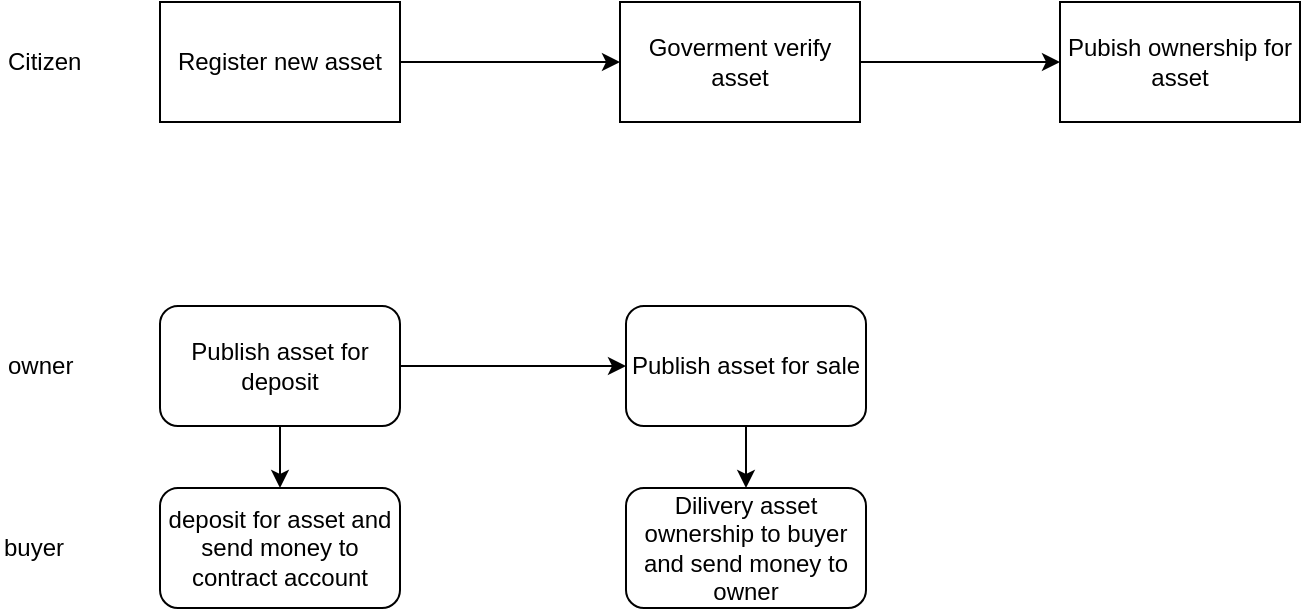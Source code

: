 <mxfile version="10.6.1" type="github"><diagram id="KYL8Zg_xzrWMuSCYjahT" name="Page-1"><mxGraphModel dx="753" dy="530" grid="1" gridSize="10" guides="1" tooltips="1" connect="1" arrows="1" fold="1" page="1" pageScale="1" pageWidth="827" pageHeight="1169" math="0" shadow="0"><root><mxCell id="0"/><mxCell id="1" parent="0"/><mxCell id="_oiHxybhAZO2tKzSoEPW-8" style="edgeStyle=orthogonalEdgeStyle;rounded=0;orthogonalLoop=1;jettySize=auto;html=1;exitX=1;exitY=0.5;exitDx=0;exitDy=0;entryX=0;entryY=0.5;entryDx=0;entryDy=0;" edge="1" parent="1" source="iP0LjuJn6CLyfBEeaAX9-1" target="_oiHxybhAZO2tKzSoEPW-2"><mxGeometry relative="1" as="geometry"/></mxCell><mxCell id="iP0LjuJn6CLyfBEeaAX9-1" value="Register new asset&lt;br&gt;" style="rounded=0;whiteSpace=wrap;html=1;" parent="1" vertex="1"><mxGeometry x="120" y="34" width="120" height="60" as="geometry"/></mxCell><mxCell id="iP0LjuJn6CLyfBEeaAX9-2" value="&lt;span&gt;Citizen&lt;/span&gt;" style="text;html=1;resizable=0;points=[];autosize=1;align=left;verticalAlign=top;spacingTop=-4;" parent="1" vertex="1"><mxGeometry x="42" y="54" width="50" height="20" as="geometry"/></mxCell><mxCell id="_oiHxybhAZO2tKzSoEPW-9" style="edgeStyle=orthogonalEdgeStyle;rounded=0;orthogonalLoop=1;jettySize=auto;html=1;exitX=1;exitY=0.5;exitDx=0;exitDy=0;entryX=0;entryY=0.5;entryDx=0;entryDy=0;" edge="1" parent="1" source="_oiHxybhAZO2tKzSoEPW-2" target="_oiHxybhAZO2tKzSoEPW-3"><mxGeometry relative="1" as="geometry"/></mxCell><mxCell id="_oiHxybhAZO2tKzSoEPW-2" value="Goverment verify asset" style="rounded=0;whiteSpace=wrap;html=1;" vertex="1" parent="1"><mxGeometry x="350" y="34" width="120" height="60" as="geometry"/></mxCell><mxCell id="_oiHxybhAZO2tKzSoEPW-3" value="Pubish ownership for asset&lt;br&gt;" style="rounded=0;whiteSpace=wrap;html=1;" vertex="1" parent="1"><mxGeometry x="570" y="34" width="120" height="60" as="geometry"/></mxCell><mxCell id="_oiHxybhAZO2tKzSoEPW-4" value="deposit for asset and send money to contract account" style="rounded=1;whiteSpace=wrap;html=1;" vertex="1" parent="1"><mxGeometry x="120" y="277" width="120" height="60" as="geometry"/></mxCell><mxCell id="_oiHxybhAZO2tKzSoEPW-5" value="buyer" style="text;html=1;resizable=0;points=[];autosize=1;align=left;verticalAlign=top;spacingTop=-4;" vertex="1" parent="1"><mxGeometry x="40" y="297" width="50" height="20" as="geometry"/></mxCell><mxCell id="_oiHxybhAZO2tKzSoEPW-6" value="owner" style="text;html=1;resizable=0;points=[];autosize=1;align=left;verticalAlign=top;spacingTop=-4;" vertex="1" parent="1"><mxGeometry x="42" y="206" width="50" height="20" as="geometry"/></mxCell><mxCell id="_oiHxybhAZO2tKzSoEPW-13" value="Dilivery asset ownership to buyer and send money to owner" style="rounded=1;whiteSpace=wrap;html=1;" vertex="1" parent="1"><mxGeometry x="353" y="277" width="120" height="60" as="geometry"/></mxCell><mxCell id="_oiHxybhAZO2tKzSoEPW-17" style="edgeStyle=orthogonalEdgeStyle;rounded=0;orthogonalLoop=1;jettySize=auto;html=1;exitX=0.5;exitY=1;exitDx=0;exitDy=0;entryX=0.5;entryY=0;entryDx=0;entryDy=0;" edge="1" parent="1" source="_oiHxybhAZO2tKzSoEPW-16" target="_oiHxybhAZO2tKzSoEPW-4"><mxGeometry relative="1" as="geometry"/></mxCell><mxCell id="_oiHxybhAZO2tKzSoEPW-18" style="edgeStyle=orthogonalEdgeStyle;rounded=0;orthogonalLoop=1;jettySize=auto;html=1;entryX=0;entryY=0.5;entryDx=0;entryDy=0;" edge="1" parent="1" source="_oiHxybhAZO2tKzSoEPW-16" target="_oiHxybhAZO2tKzSoEPW-19"><mxGeometry relative="1" as="geometry"><mxPoint x="330" y="216" as="targetPoint"/></mxGeometry></mxCell><mxCell id="_oiHxybhAZO2tKzSoEPW-16" value="Publish asset for deposit" style="rounded=1;whiteSpace=wrap;html=1;" vertex="1" parent="1"><mxGeometry x="120" y="186" width="120" height="60" as="geometry"/></mxCell><mxCell id="_oiHxybhAZO2tKzSoEPW-21" style="edgeStyle=orthogonalEdgeStyle;rounded=0;orthogonalLoop=1;jettySize=auto;html=1;exitX=0.5;exitY=1;exitDx=0;exitDy=0;entryX=0.5;entryY=0;entryDx=0;entryDy=0;" edge="1" parent="1" source="_oiHxybhAZO2tKzSoEPW-19" target="_oiHxybhAZO2tKzSoEPW-13"><mxGeometry relative="1" as="geometry"/></mxCell><mxCell id="_oiHxybhAZO2tKzSoEPW-19" value="Publish asset for sale" style="rounded=1;whiteSpace=wrap;html=1;" vertex="1" parent="1"><mxGeometry x="353" y="186" width="120" height="60" as="geometry"/></mxCell></root></mxGraphModel></diagram></mxfile>